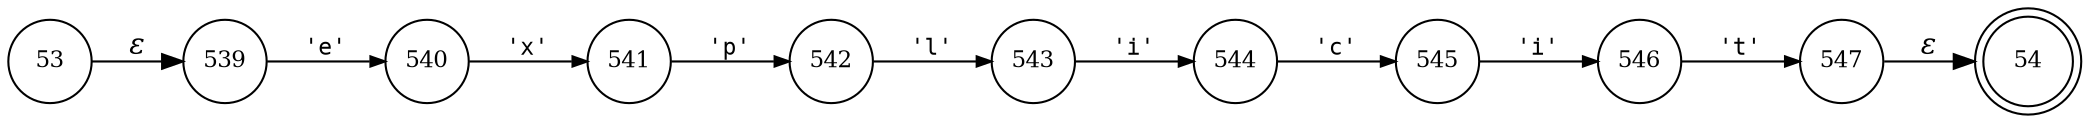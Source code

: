 digraph ATN {
rankdir=LR;
s54[fontsize=11, label="54", shape=doublecircle, fixedsize=true, width=.6];
s544[fontsize=11,label="544", shape=circle, fixedsize=true, width=.55, peripheries=1];
s545[fontsize=11,label="545", shape=circle, fixedsize=true, width=.55, peripheries=1];
s546[fontsize=11,label="546", shape=circle, fixedsize=true, width=.55, peripheries=1];
s547[fontsize=11,label="547", shape=circle, fixedsize=true, width=.55, peripheries=1];
s53[fontsize=11,label="53", shape=circle, fixedsize=true, width=.55, peripheries=1];
s539[fontsize=11,label="539", shape=circle, fixedsize=true, width=.55, peripheries=1];
s540[fontsize=11,label="540", shape=circle, fixedsize=true, width=.55, peripheries=1];
s541[fontsize=11,label="541", shape=circle, fixedsize=true, width=.55, peripheries=1];
s542[fontsize=11,label="542", shape=circle, fixedsize=true, width=.55, peripheries=1];
s543[fontsize=11,label="543", shape=circle, fixedsize=true, width=.55, peripheries=1];
s53 -> s539 [fontname="Times-Italic", label="&epsilon;"];
s539 -> s540 [fontsize=11, fontname="Courier", arrowsize=.7, label = "'e'", arrowhead = normal];
s540 -> s541 [fontsize=11, fontname="Courier", arrowsize=.7, label = "'x'", arrowhead = normal];
s541 -> s542 [fontsize=11, fontname="Courier", arrowsize=.7, label = "'p'", arrowhead = normal];
s542 -> s543 [fontsize=11, fontname="Courier", arrowsize=.7, label = "'l'", arrowhead = normal];
s543 -> s544 [fontsize=11, fontname="Courier", arrowsize=.7, label = "'i'", arrowhead = normal];
s544 -> s545 [fontsize=11, fontname="Courier", arrowsize=.7, label = "'c'", arrowhead = normal];
s545 -> s546 [fontsize=11, fontname="Courier", arrowsize=.7, label = "'i'", arrowhead = normal];
s546 -> s547 [fontsize=11, fontname="Courier", arrowsize=.7, label = "'t'", arrowhead = normal];
s547 -> s54 [fontname="Times-Italic", label="&epsilon;"];
}